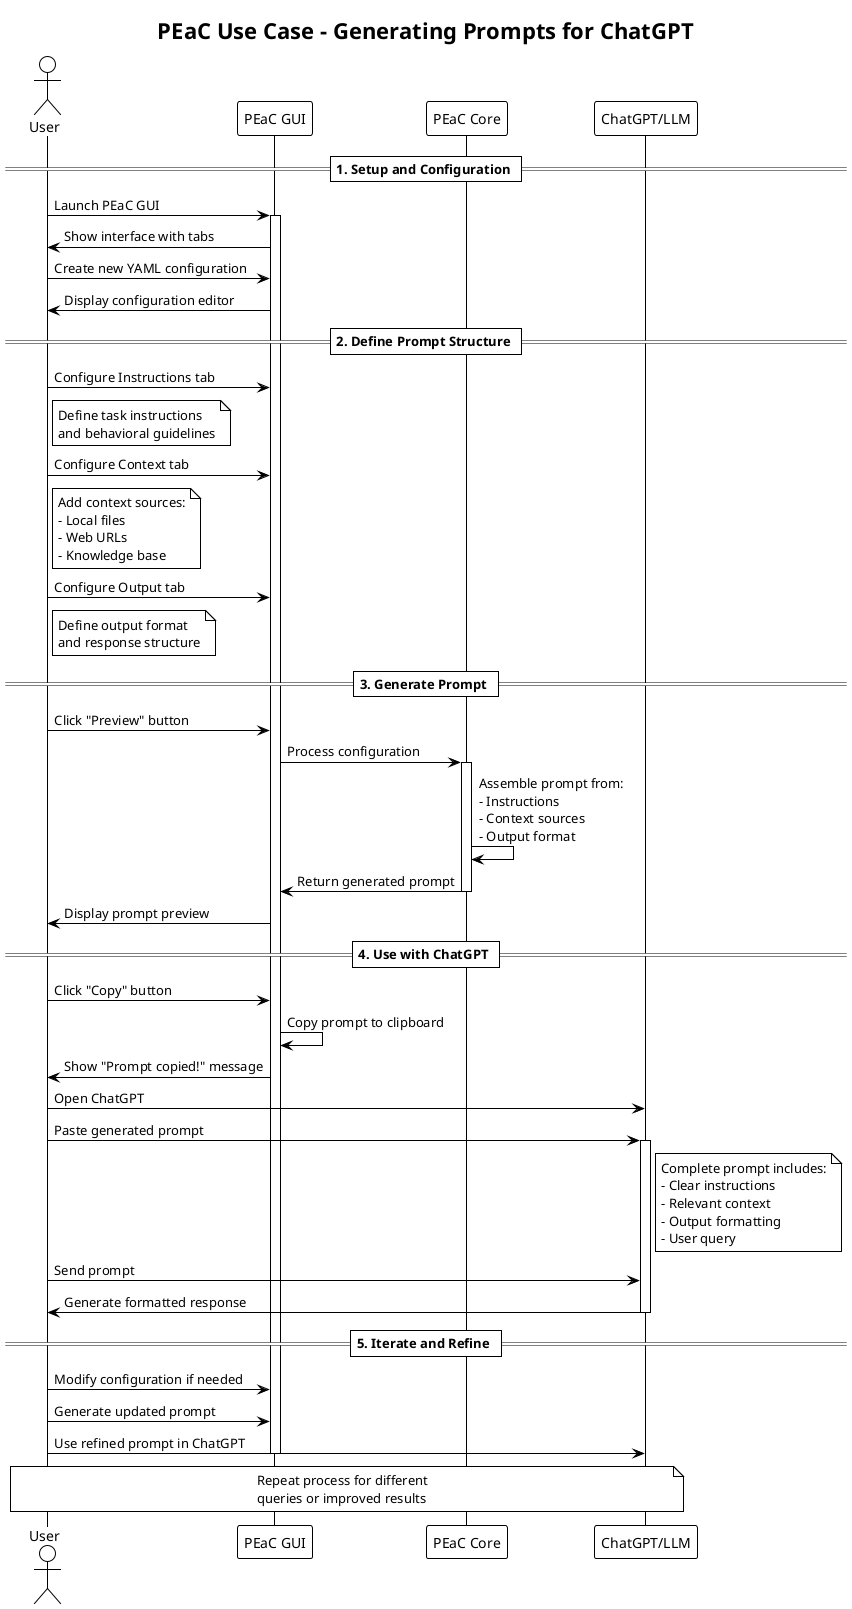 @startuml PEaC_UseCase_Sequence
!theme plain

title PEaC Use Case - Generating Prompts for ChatGPT

actor "User" as User
participant "PEaC GUI" as GUI
participant "PEaC Core" as Core
participant "ChatGPT/LLM" as LLM

== 1. Setup and Configuration ==

User -> GUI: Launch PEaC GUI
activate GUI
GUI -> User: Show interface with tabs

User -> GUI: Create new YAML configuration
GUI -> User: Display configuration editor

== 2. Define Prompt Structure ==

User -> GUI: Configure Instructions tab
note right of User: Define task instructions\nand behavioral guidelines

User -> GUI: Configure Context tab
note right of User: Add context sources:\n- Local files\n- Web URLs\n- Knowledge base

User -> GUI: Configure Output tab
note right of User: Define output format\nand response structure

== 3. Generate Prompt ==

User -> GUI: Click "Preview" button
GUI -> Core: Process configuration
activate Core

Core -> Core: Assemble prompt from:\n- Instructions\n- Context sources\n- Output format

Core -> GUI: Return generated prompt
deactivate Core

GUI -> User: Display prompt preview

== 4. Use with ChatGPT ==

User -> GUI: Click "Copy" button
GUI -> GUI: Copy prompt to clipboard
GUI -> User: Show "Prompt copied!" message

User -> LLM: Open ChatGPT
User -> LLM: Paste generated prompt
activate LLM

note right of LLM: Complete prompt includes:\n- Clear instructions\n- Relevant context\n- Output formatting\n- User query

User -> LLM: Send prompt
LLM -> User: Generate formatted response
deactivate LLM

== 5. Iterate and Refine ==

User -> GUI: Modify configuration if needed
User -> GUI: Generate updated prompt
User -> LLM: Use refined prompt in ChatGPT

note over User, LLM: Repeat process for different\nqueries or improved results

deactivate GUI

@enduml